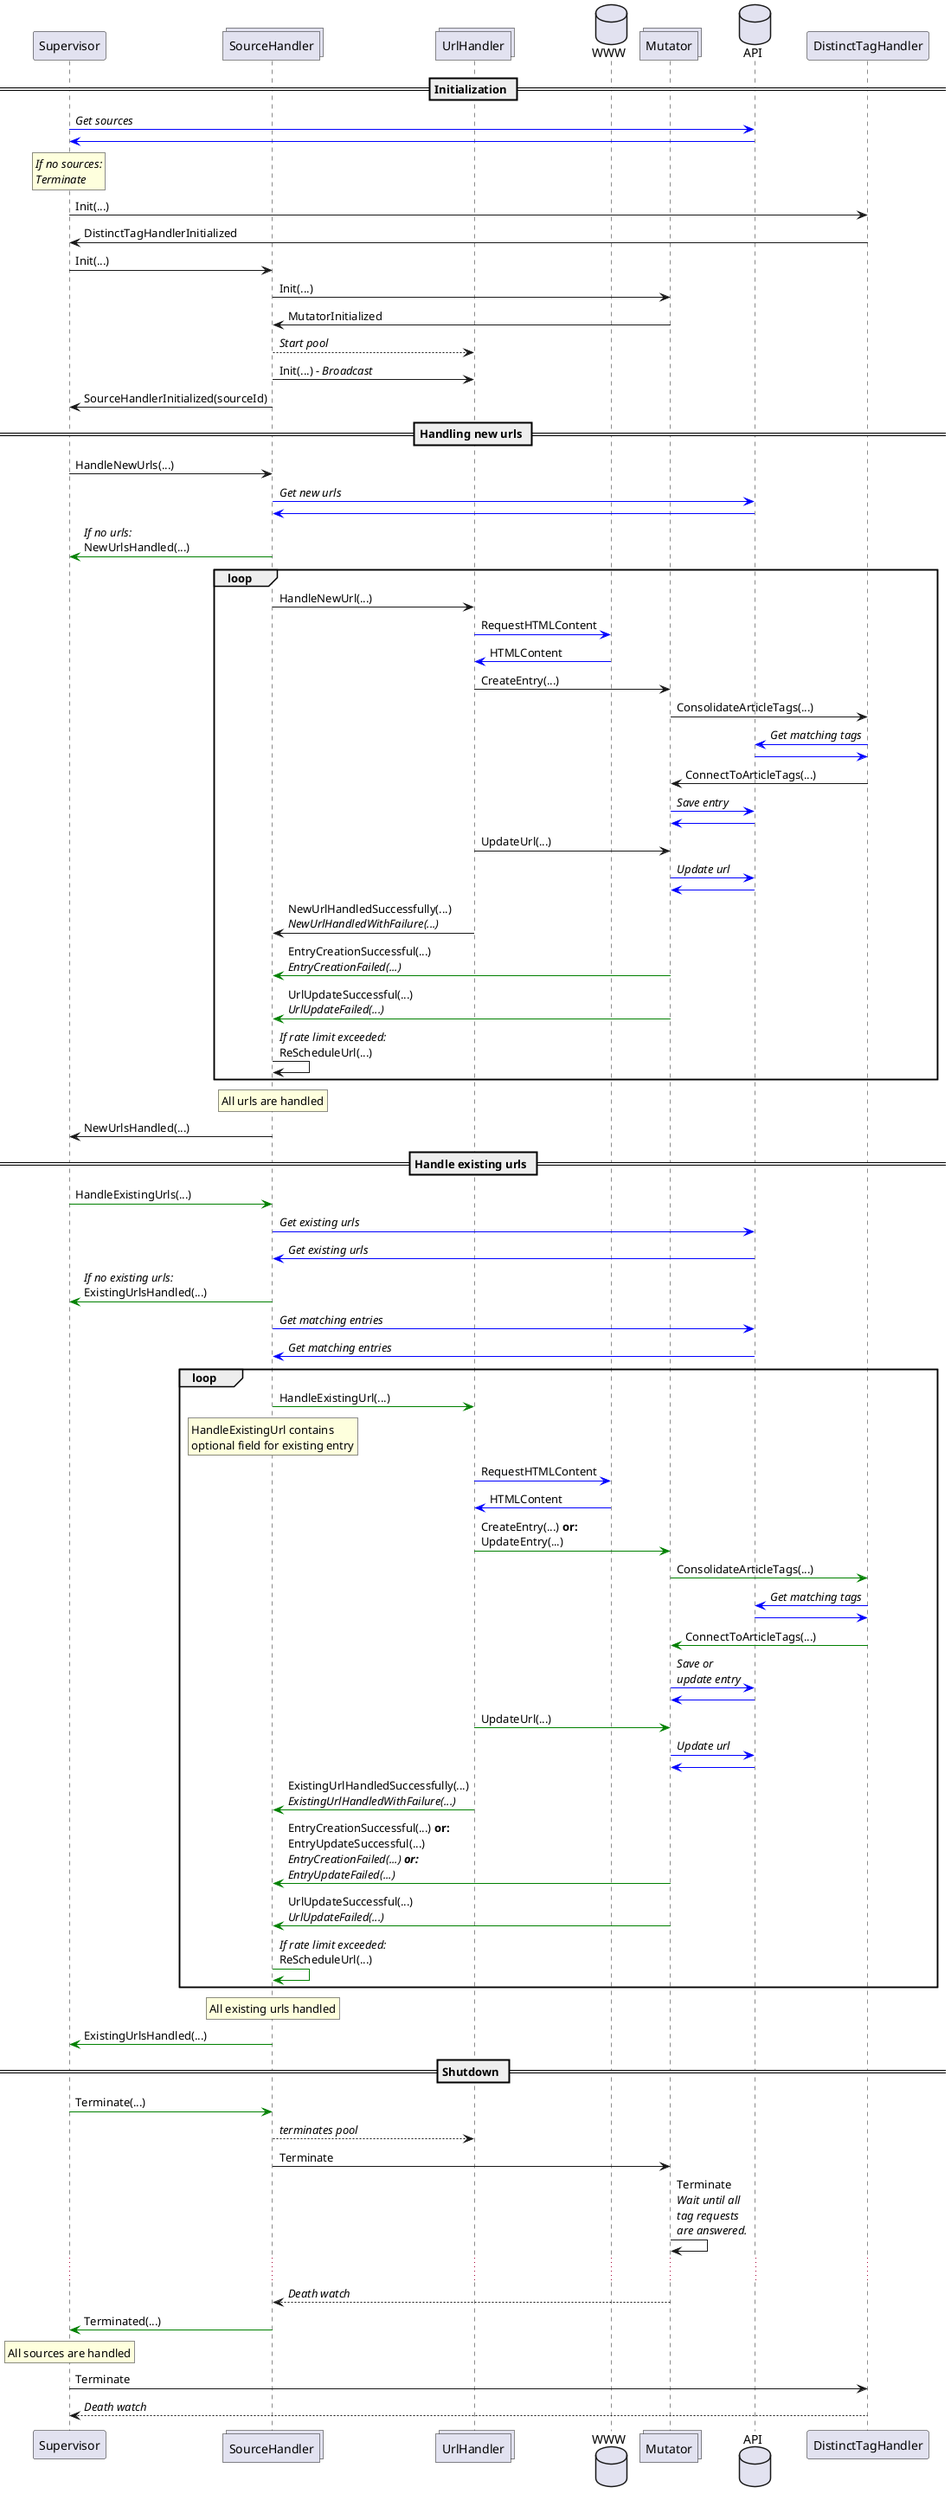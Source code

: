 @startuml
participant Supervisor
collections SourceHandler
collections UrlHandler
database WWW
collections Mutator
database API

== Initialization ==
Supervisor -[#blue]> API: //Get sources//
API -[#blue]> Supervisor
rnote over Supervisor: //If no sources://\n//Terminate//
Supervisor -> DistinctTagHandler: Init(...)
DistinctTagHandler -> Supervisor: DistinctTagHandlerInitialized

Supervisor -> SourceHandler: Init(...)
SourceHandler -> Mutator: Init(...)
Mutator -> SourceHandler: MutatorInitialized
SourceHandler --> UrlHandler: //Start pool//
SourceHandler -> UrlHandler: Init(...) //- Broadcast//
SourceHandler -> Supervisor: SourceHandlerInitialized(sourceId)

== Handling new urls ==
Supervisor -> SourceHandler: HandleNewUrls(...)
SourceHandler -[#blue]> API: //Get new urls//
API -[#blue]> SourceHandler
SourceHandler -[#green]> Supervisor: //If no urls://\nNewUrlsHandled(...)

loop
SourceHandler -> UrlHandler: HandleNewUrl(...)
UrlHandler -[#blue]> WWW: RequestHTMLContent
WWW -[#blue]> UrlHandler: HTMLContent

UrlHandler -> Mutator: CreateEntry(...)
Mutator -> DistinctTagHandler: ConsolidateArticleTags(...)
DistinctTagHandler -[#blue]> API: //Get matching tags//
API -[#blue]> DistinctTagHandler
DistinctTagHandler -> Mutator: ConnectToArticleTags(...)
Mutator -[#blue]> API: //Save entry//
API -[#blue]> Mutator
UrlHandler -> Mutator: UpdateUrl(...)
Mutator -[#blue]> API: //Update url//
API -[#blue]> Mutator
UrlHandler -> SourceHandler: NewUrlHandledSuccessfully(...)\n//NewUrlHandledWithFailure(...)//

Mutator -[#green]> SourceHandler: EntryCreationSuccessful(...)\n//EntryCreationFailed(...)//
Mutator -[#green]> SourceHandler: UrlUpdateSuccessful(...)\n//UrlUpdateFailed(...)//

SourceHandler -> SourceHandler: //If rate limit exceeded://\nReScheduleUrl(...)
end loop

rnote over SourceHandler
    All urls are handled
endrnote

SourceHandler -> Supervisor: NewUrlsHandled(...)

== Handle existing urls ==

Supervisor -[#green]> SourceHandler: HandleExistingUrls(...)
SourceHandler -[#blue]> API: //Get existing urls//
API -[#blue]> SourceHandler: //Get existing urls//
SourceHandler -[#green]> Supervisor: //If no existing urls://\nExistingUrlsHandled(...)
SourceHandler -[#blue]> API: //Get matching entries//
API -[#blue]> SourceHandler: //Get matching entries//

loop
    SourceHandler -[#green]> UrlHandler: HandleExistingUrl(...)
    rnote over SourceHandler: HandleExistingUrl contains\noptional field for existing entry
    UrlHandler -[#blue]> WWW: RequestHTMLContent
    WWW -[#blue]> UrlHandler: HTMLContent

    UrlHandler -[#green]> Mutator: CreateEntry(...) **or:**\nUpdateEntry(...)
    Mutator -[#green]> DistinctTagHandler: ConsolidateArticleTags(...)
    DistinctTagHandler -[#blue]> API: //Get matching tags//
    API -[#blue]> DistinctTagHandler
    DistinctTagHandler -[#green]> Mutator: ConnectToArticleTags(...)
    Mutator -[#blue]> API: //Save or//\n//update entry//
    API -[#blue]> Mutator
    UrlHandler -[#green]> Mutator: UpdateUrl(...)
    Mutator -[#blue]> API: //Update url//
    API -[#blue]> Mutator
    UrlHandler -[#green]> SourceHandler: ExistingUrlHandledSuccessfully(...)\n//ExistingUrlHandledWithFailure(...)//

    Mutator -[#green]> SourceHandler: EntryCreationSuccessful(...) **or:**\nEntryUpdateSuccessful(...)\n//EntryCreationFailed(...) **or:**//\n//EntryUpdateFailed(...)//

    Mutator -[#green]> SourceHandler: UrlUpdateSuccessful(...)\n//UrlUpdateFailed(...)//

    SourceHandler -[#green]> SourceHandler: //If rate limit exceeded://\nReScheduleUrl(...)
end loop

rnote over SourceHandler
    All existing urls handled
endrnote

SourceHandler -[#green]> Supervisor: ExistingUrlsHandled(...)

== Shutdown ==

Supervisor -[#green]> SourceHandler: Terminate(...)
SourceHandler --> UrlHandler: //terminates pool//
SourceHandler -> Mutator: Terminate
Mutator -> Mutator: Terminate\n//Wait until all//\n//tag requests//\n//are answered.//
...
Mutator --> SourceHandler: //Death watch//

SourceHandler -[#green]> Supervisor:Terminated(...)

rnote over Supervisor
    All sources are handled
endrnote
Supervisor -> DistinctTagHandler: Terminate
DistinctTagHandler --> Supervisor: //Death watch//

@enduml